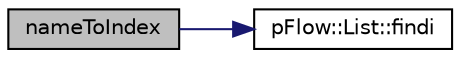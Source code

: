 digraph "nameToIndex"
{
 // LATEX_PDF_SIZE
  edge [fontname="Helvetica",fontsize="10",labelfontname="Helvetica",labelfontsize="10"];
  node [fontname="Helvetica",fontsize="10",shape=record];
  rankdir="LR";
  Node1 [label="nameToIndex",height=0.2,width=0.4,color="black", fillcolor="grey75", style="filled", fontcolor="black",tooltip="Name of motion component to index."];
  Node1 -> Node2 [color="midnightblue",fontsize="10",style="solid",fontname="Helvetica"];
  Node2 [label="pFlow::List::findi",height=0.2,width=0.4,color="black", fillcolor="white", style="filled",URL="$classpFlow_1_1List.html#a91cf71be86cd63ae62fc59b12c16da9d",tooltip=" "];
}
